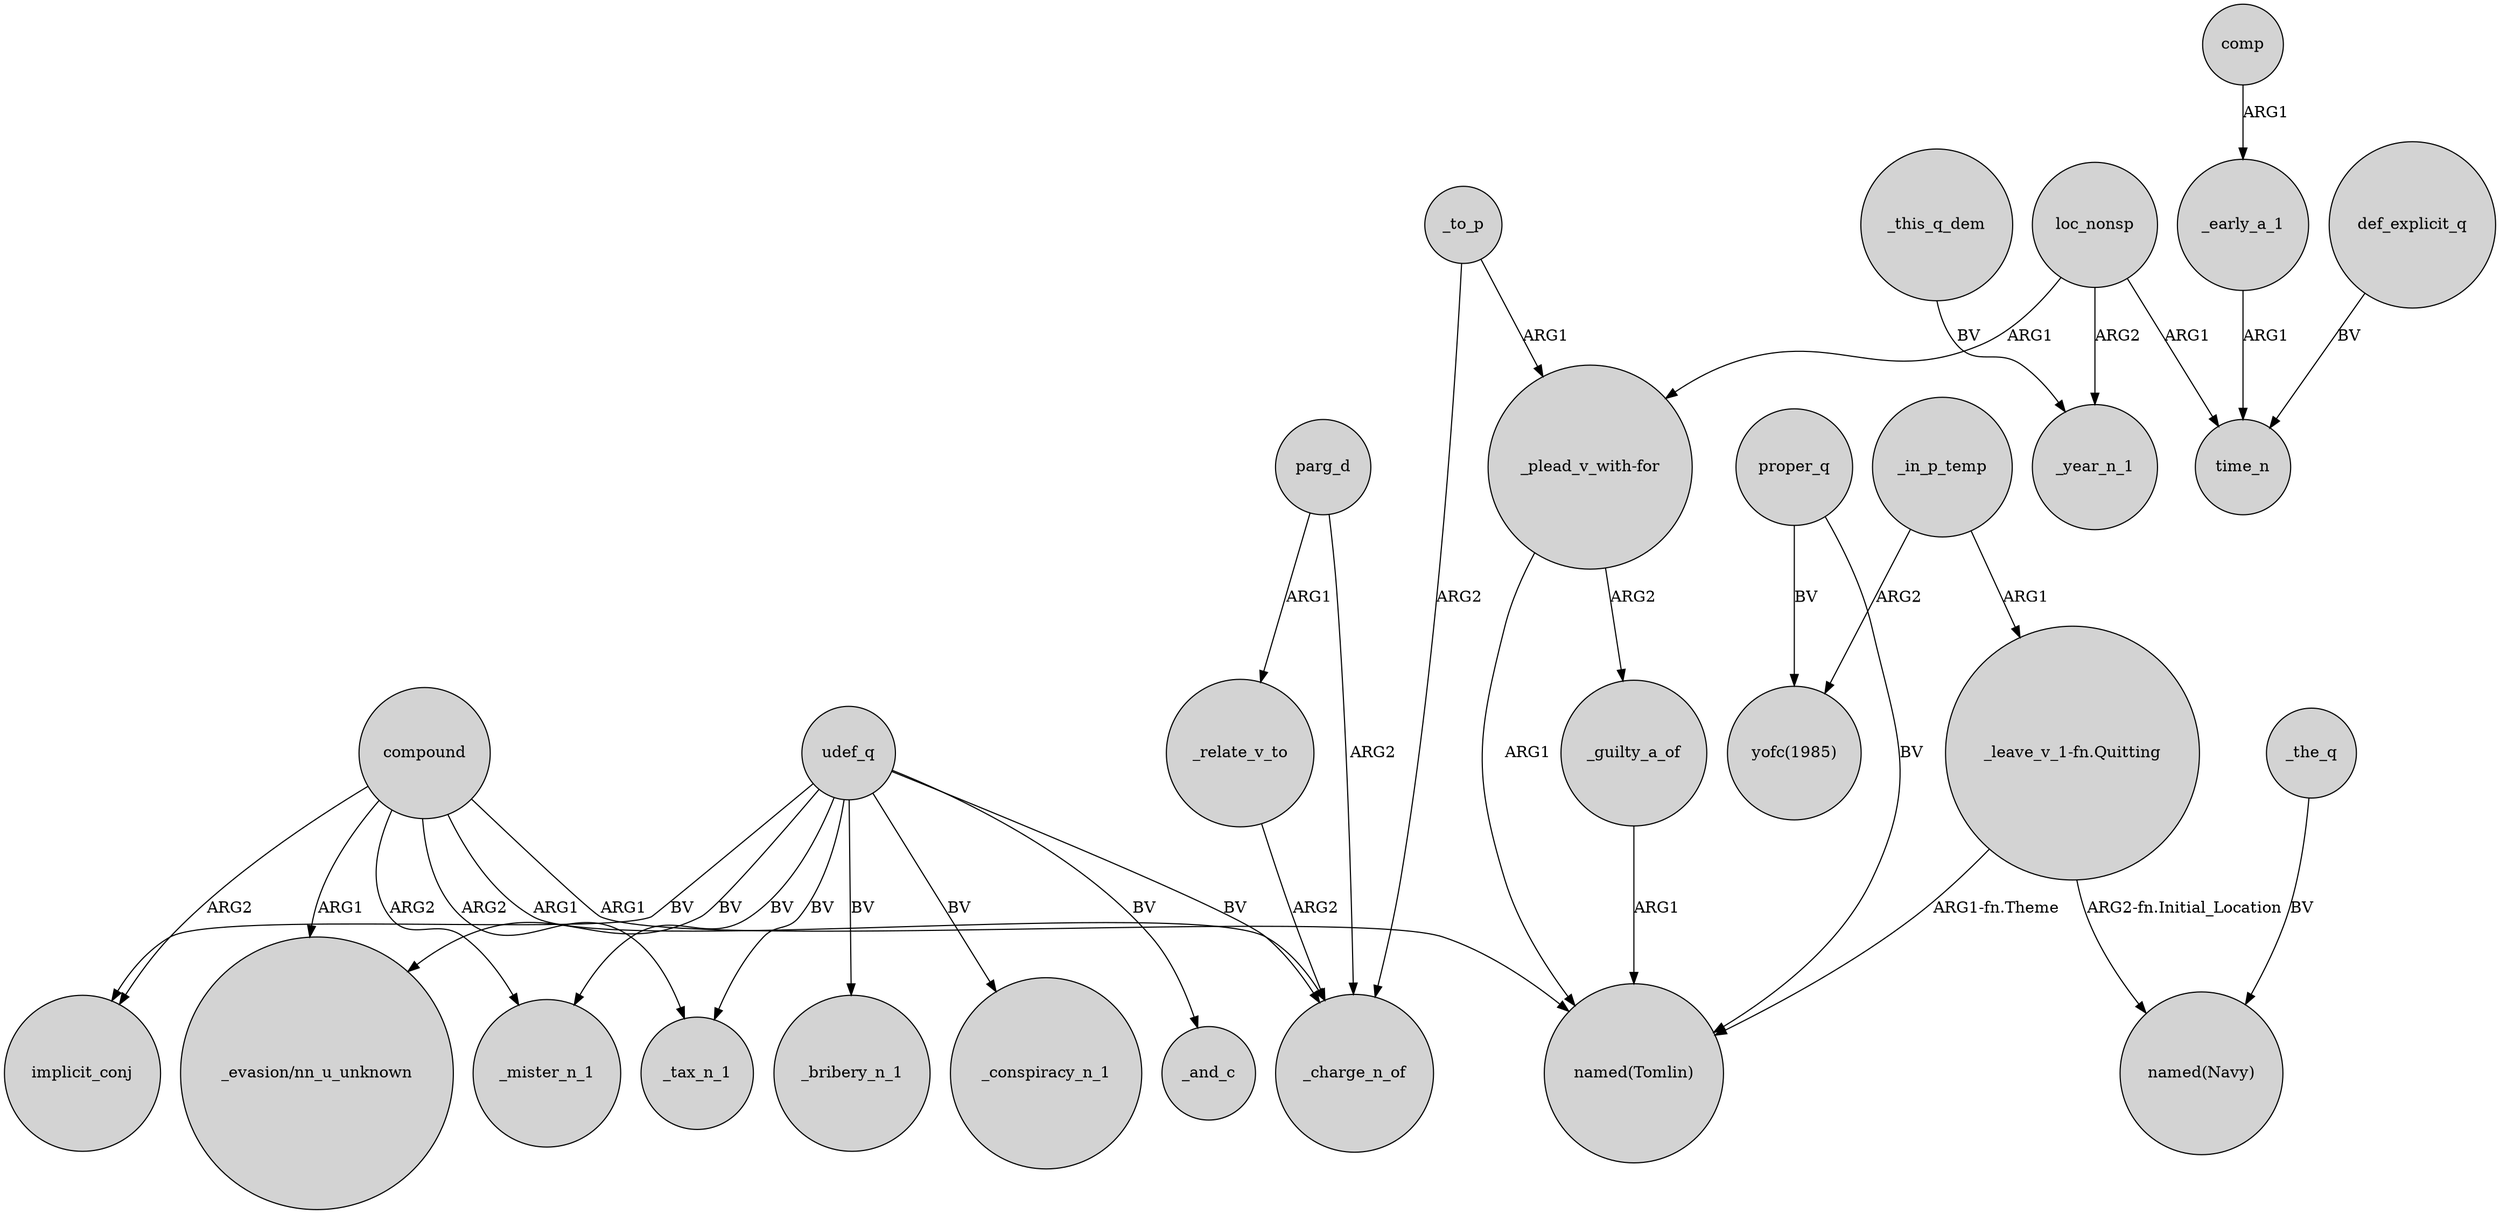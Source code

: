 digraph {
	node [shape=circle style=filled]
	compound -> implicit_conj [label=ARG2]
	compound -> "_evasion/nn_u_unknown" [label=ARG1]
	def_explicit_q -> time_n [label=BV]
	parg_d -> _relate_v_to [label=ARG1]
	compound -> _mister_n_1 [label=ARG2]
	"_leave_v_1-fn.Quitting" -> "named(Tomlin)" [label="ARG1-fn.Theme"]
	loc_nonsp -> "_plead_v_with-for" [label=ARG1]
	udef_q -> _mister_n_1 [label=BV]
	_to_p -> _charge_n_of [label=ARG2]
	compound -> "named(Tomlin)" [label=ARG1]
	udef_q -> _bribery_n_1 [label=BV]
	_to_p -> "_plead_v_with-for" [label=ARG1]
	"_plead_v_with-for" -> _guilty_a_of [label=ARG2]
	loc_nonsp -> time_n [label=ARG1]
	udef_q -> implicit_conj [label=BV]
	udef_q -> _charge_n_of [label=BV]
	_relate_v_to -> _charge_n_of [label=ARG2]
	"_plead_v_with-for" -> "named(Tomlin)" [label=ARG1]
	udef_q -> _tax_n_1 [label=BV]
	_the_q -> "named(Navy)" [label=BV]
	compound -> _charge_n_of [label=ARG1]
	loc_nonsp -> _year_n_1 [label=ARG2]
	"_leave_v_1-fn.Quitting" -> "named(Navy)" [label="ARG2-fn.Initial_Location"]
	_in_p_temp -> "yofc(1985)" [label=ARG2]
	udef_q -> _conspiracy_n_1 [label=BV]
	udef_q -> "_evasion/nn_u_unknown" [label=BV]
	proper_q -> "yofc(1985)" [label=BV]
	_early_a_1 -> time_n [label=ARG1]
	proper_q -> "named(Tomlin)" [label=BV]
	_in_p_temp -> "_leave_v_1-fn.Quitting" [label=ARG1]
	compound -> _tax_n_1 [label=ARG2]
	udef_q -> _and_c [label=BV]
	comp -> _early_a_1 [label=ARG1]
	_guilty_a_of -> "named(Tomlin)" [label=ARG1]
	parg_d -> _charge_n_of [label=ARG2]
	_this_q_dem -> _year_n_1 [label=BV]
}
